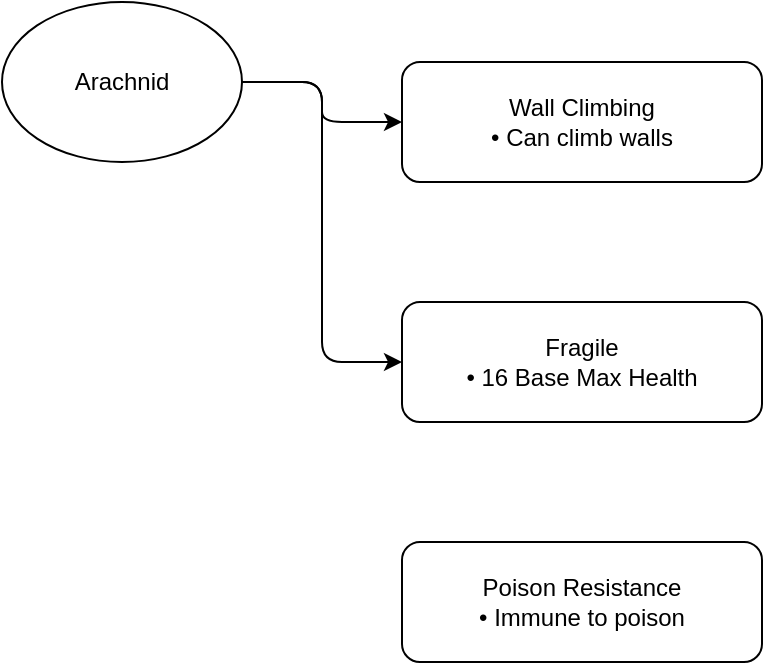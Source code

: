 <mxfile>
    <diagram id="CZlvrNyKM71w7m68ihCc" name="Page-1">
        <mxGraphModel dx="1651" dy="1157" grid="1" gridSize="10" guides="1" tooltips="1" connect="1" arrows="1" fold="1" page="1" pageScale="1" pageWidth="850" pageHeight="1100" math="0" shadow="0">
            <root>
                <mxCell id="0"/>
                <mxCell id="1" parent="0"/>
                <mxCell id="7" style="edgeStyle=elbowEdgeStyle;html=1;entryX=0;entryY=0.5;entryDx=0;entryDy=0;" parent="1" source="3" target="4" edge="1">
                    <mxGeometry relative="1" as="geometry"/>
                </mxCell>
                <mxCell id="9" style="edgeStyle=elbowEdgeStyle;html=1;entryX=0;entryY=0.5;entryDx=0;entryDy=0;" parent="1" source="3" target="8" edge="1">
                    <mxGeometry relative="1" as="geometry"/>
                </mxCell>
                <mxCell id="3" value="Arachnid" style="ellipse;whiteSpace=wrap;html=1;" parent="1" vertex="1">
                    <mxGeometry x="40" y="290" width="120" height="80" as="geometry"/>
                </mxCell>
                <mxCell id="4" value="Wall Climbing&lt;br&gt;• Can climb walls" style="rounded=1;whiteSpace=wrap;html=1;" parent="1" vertex="1">
                    <mxGeometry x="240" y="320" width="180" height="60" as="geometry"/>
                </mxCell>
                <mxCell id="8" value="Fragile&lt;br&gt;• 16 Base Max Health" style="rounded=1;whiteSpace=wrap;html=1;" parent="1" vertex="1">
                    <mxGeometry x="240" y="440" width="180" height="60" as="geometry"/>
                </mxCell>
                <mxCell id="10" value="Poison Resistance&lt;br&gt;• Immune to poison" style="rounded=1;whiteSpace=wrap;html=1;" vertex="1" parent="1">
                    <mxGeometry x="240" y="560" width="180" height="60" as="geometry"/>
                </mxCell>
            </root>
        </mxGraphModel>
    </diagram>
</mxfile>